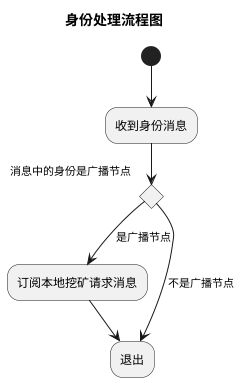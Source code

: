 @startuml
title 身份处理流程图
(*)-->收到身份消息
if "消息中的身份是广播节点" then
--> [是广播节点]订阅本地挖矿请求消息
--> 退出
else
--> [不是广播节点]退出
endif
@enduml